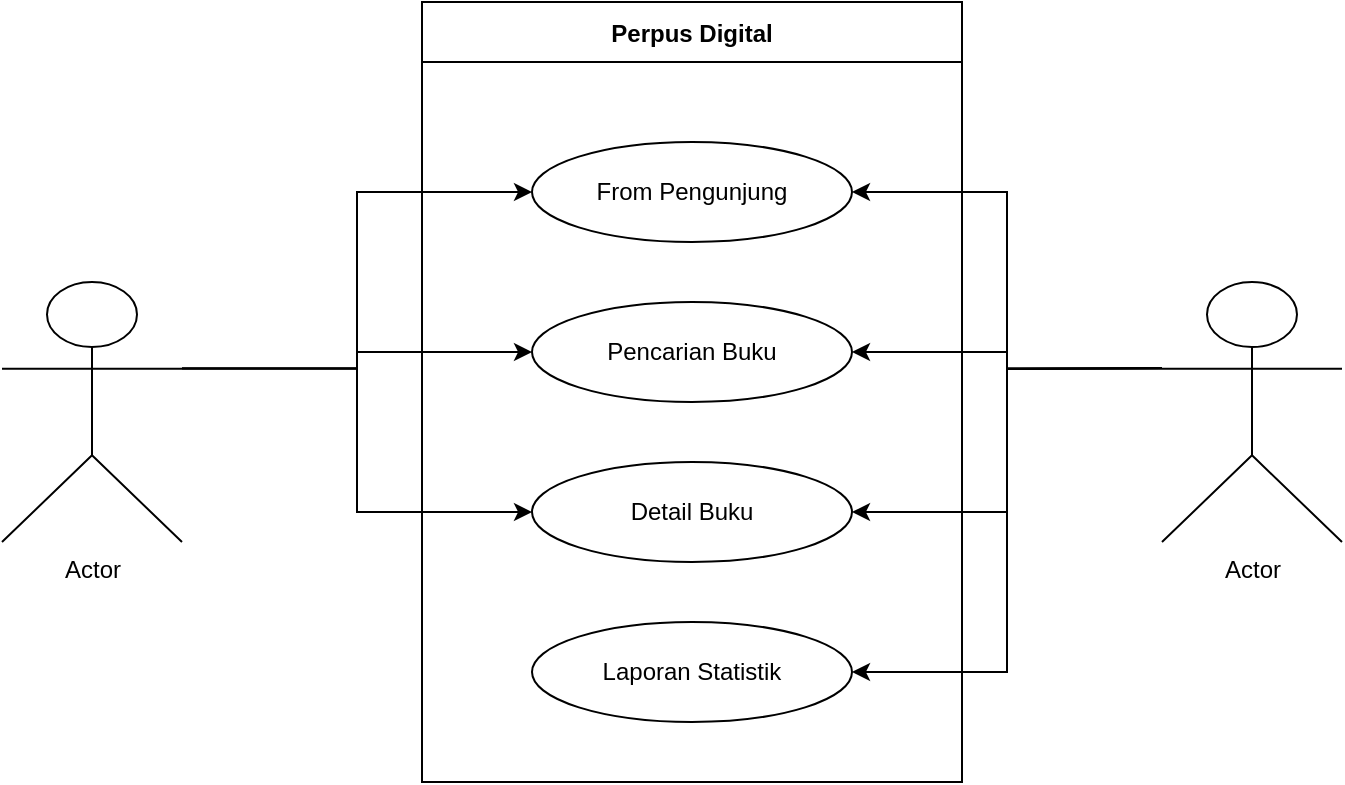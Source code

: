 <mxfile version="23.1.1" type="github">
  <diagram name="Page-1" id="cfbWIoydHcCieyKhCQGp">
    <mxGraphModel dx="1434" dy="780" grid="1" gridSize="10" guides="1" tooltips="1" connect="1" arrows="1" fold="1" page="1" pageScale="1" pageWidth="850" pageHeight="1100" math="0" shadow="0">
      <root>
        <mxCell id="0" />
        <mxCell id="1" parent="0" />
        <mxCell id="W70VGPViUVeZJ4X2rpyh-1" value="Perpus Digital" style="swimlane;startSize=30;" vertex="1" parent="1">
          <mxGeometry x="300" y="170" width="270" height="390" as="geometry" />
        </mxCell>
        <mxCell id="W70VGPViUVeZJ4X2rpyh-2" value="From Pengunjung" style="ellipse;whiteSpace=wrap;html=1;" vertex="1" parent="W70VGPViUVeZJ4X2rpyh-1">
          <mxGeometry x="55" y="70" width="160" height="50" as="geometry" />
        </mxCell>
        <mxCell id="W70VGPViUVeZJ4X2rpyh-3" value="Pencarian Buku" style="ellipse;whiteSpace=wrap;html=1;" vertex="1" parent="W70VGPViUVeZJ4X2rpyh-1">
          <mxGeometry x="55" y="150" width="160" height="50" as="geometry" />
        </mxCell>
        <mxCell id="W70VGPViUVeZJ4X2rpyh-4" value="Detail Buku" style="ellipse;whiteSpace=wrap;html=1;" vertex="1" parent="W70VGPViUVeZJ4X2rpyh-1">
          <mxGeometry x="55" y="230" width="160" height="50" as="geometry" />
        </mxCell>
        <mxCell id="W70VGPViUVeZJ4X2rpyh-5" value="Laporan Statistik" style="ellipse;whiteSpace=wrap;html=1;" vertex="1" parent="W70VGPViUVeZJ4X2rpyh-1">
          <mxGeometry x="55" y="310" width="160" height="50" as="geometry" />
        </mxCell>
        <mxCell id="W70VGPViUVeZJ4X2rpyh-13" style="edgeStyle=orthogonalEdgeStyle;rounded=0;orthogonalLoop=1;jettySize=auto;html=1;exitX=0;exitY=0.333;exitDx=0;exitDy=0;exitPerimeter=0;entryX=1;entryY=0.5;entryDx=0;entryDy=0;" edge="1" parent="1" source="W70VGPViUVeZJ4X2rpyh-7" target="W70VGPViUVeZJ4X2rpyh-2">
          <mxGeometry relative="1" as="geometry" />
        </mxCell>
        <mxCell id="W70VGPViUVeZJ4X2rpyh-15" style="edgeStyle=orthogonalEdgeStyle;rounded=0;orthogonalLoop=1;jettySize=auto;html=1;entryX=1;entryY=0.5;entryDx=0;entryDy=0;" edge="1" parent="1" target="W70VGPViUVeZJ4X2rpyh-5">
          <mxGeometry relative="1" as="geometry">
            <mxPoint x="670" y="353" as="sourcePoint" />
          </mxGeometry>
        </mxCell>
        <mxCell id="W70VGPViUVeZJ4X2rpyh-16" style="edgeStyle=orthogonalEdgeStyle;rounded=0;orthogonalLoop=1;jettySize=auto;html=1;entryX=1;entryY=0.5;entryDx=0;entryDy=0;" edge="1" parent="1" target="W70VGPViUVeZJ4X2rpyh-3">
          <mxGeometry relative="1" as="geometry">
            <mxPoint x="670" y="353" as="sourcePoint" />
          </mxGeometry>
        </mxCell>
        <mxCell id="W70VGPViUVeZJ4X2rpyh-17" style="edgeStyle=orthogonalEdgeStyle;rounded=0;orthogonalLoop=1;jettySize=auto;html=1;exitX=0;exitY=0.333;exitDx=0;exitDy=0;exitPerimeter=0;entryX=1;entryY=0.5;entryDx=0;entryDy=0;" edge="1" parent="1" source="W70VGPViUVeZJ4X2rpyh-7" target="W70VGPViUVeZJ4X2rpyh-4">
          <mxGeometry relative="1" as="geometry" />
        </mxCell>
        <mxCell id="W70VGPViUVeZJ4X2rpyh-7" value="Actor" style="shape=umlActor;verticalLabelPosition=bottom;verticalAlign=top;html=1;outlineConnect=0;" vertex="1" parent="1">
          <mxGeometry x="670" y="310" width="90" height="130" as="geometry" />
        </mxCell>
        <mxCell id="W70VGPViUVeZJ4X2rpyh-9" style="edgeStyle=orthogonalEdgeStyle;rounded=0;orthogonalLoop=1;jettySize=auto;html=1;exitX=1;exitY=0.333;exitDx=0;exitDy=0;exitPerimeter=0;entryX=0;entryY=0.5;entryDx=0;entryDy=0;" edge="1" parent="1" source="W70VGPViUVeZJ4X2rpyh-8" target="W70VGPViUVeZJ4X2rpyh-2">
          <mxGeometry relative="1" as="geometry" />
        </mxCell>
        <mxCell id="W70VGPViUVeZJ4X2rpyh-11" style="edgeStyle=orthogonalEdgeStyle;rounded=0;orthogonalLoop=1;jettySize=auto;html=1;exitX=1;exitY=0.333;exitDx=0;exitDy=0;exitPerimeter=0;entryX=0;entryY=0.5;entryDx=0;entryDy=0;" edge="1" parent="1" source="W70VGPViUVeZJ4X2rpyh-8" target="W70VGPViUVeZJ4X2rpyh-4">
          <mxGeometry relative="1" as="geometry" />
        </mxCell>
        <mxCell id="W70VGPViUVeZJ4X2rpyh-12" style="edgeStyle=orthogonalEdgeStyle;rounded=0;orthogonalLoop=1;jettySize=auto;html=1;exitX=1;exitY=0.333;exitDx=0;exitDy=0;exitPerimeter=0;entryX=0;entryY=0.5;entryDx=0;entryDy=0;" edge="1" parent="1" source="W70VGPViUVeZJ4X2rpyh-8" target="W70VGPViUVeZJ4X2rpyh-3">
          <mxGeometry relative="1" as="geometry" />
        </mxCell>
        <mxCell id="W70VGPViUVeZJ4X2rpyh-8" value="Actor" style="shape=umlActor;verticalLabelPosition=bottom;verticalAlign=top;html=1;outlineConnect=0;" vertex="1" parent="1">
          <mxGeometry x="90" y="310" width="90" height="130" as="geometry" />
        </mxCell>
      </root>
    </mxGraphModel>
  </diagram>
</mxfile>
